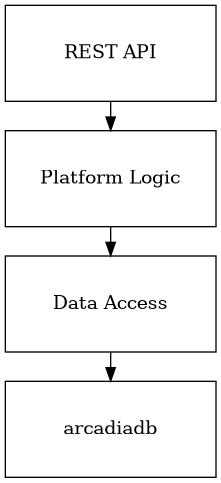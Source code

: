 @startdot
digraph BackendTier{
    graph [
		newrank = true,
		nodesep = 0.2,
		ranksep = 0.3,
		overlap = true,
		splines = false,
    ]
    node [
        fixedsize = false,
        height = 1,
        shape = box,
        width = 2.2
    ]

    "REST API" -> "Platform Logic"
    "Platform Logic" -> "Data Access"
    "Data Access" -> "arcadiadb"
}
@enddot
